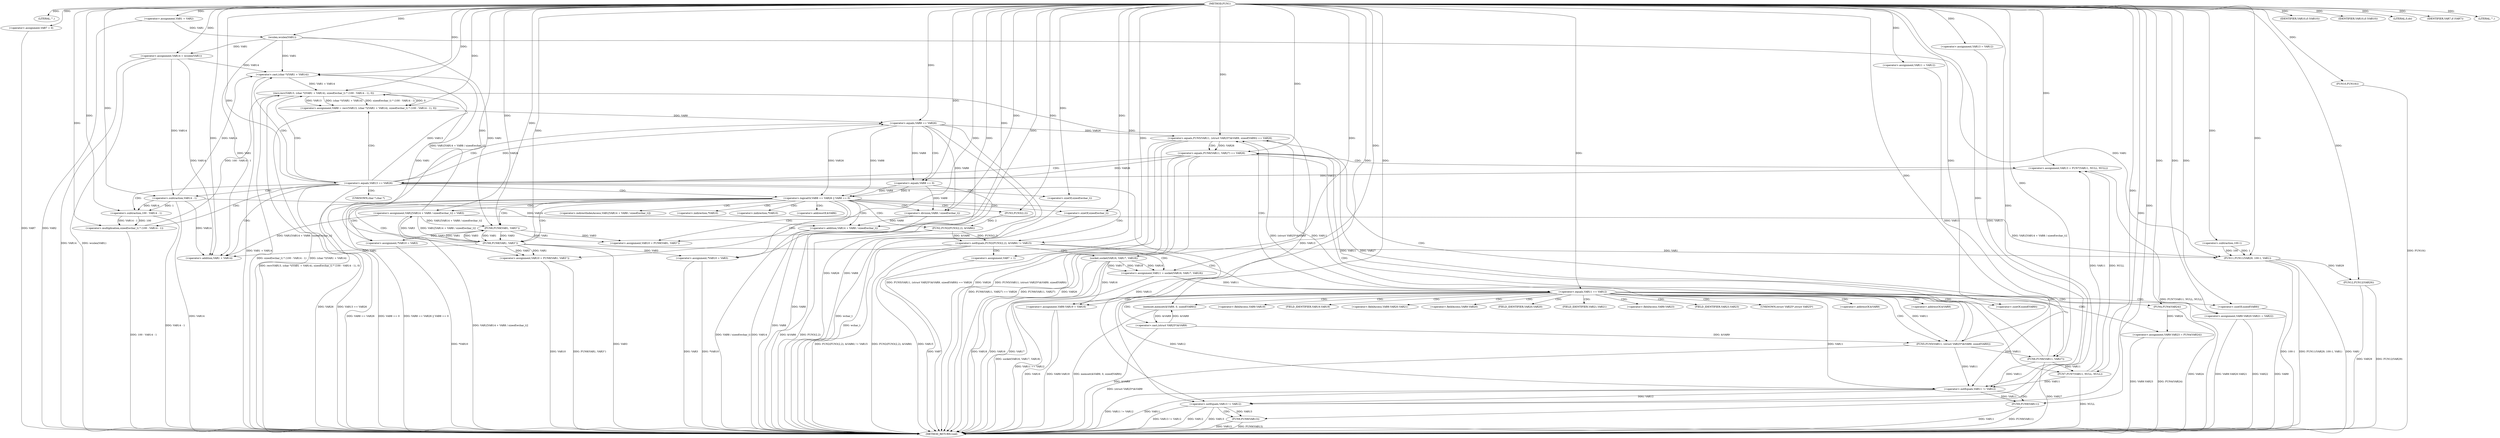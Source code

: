digraph FUN1 {  
"1000100" [label = "(METHOD,FUN1)" ]
"1000309" [label = "(METHOD_RETURN,void)" ]
"1000103" [label = "(LITERAL,\"\",)" ]
"1000104" [label = "(<operator>.assignment,VAR1 = VAR2)" ]
"1000112" [label = "(<operator>.assignment,VAR7 = 0)" ]
"1000119" [label = "(<operator>.assignment,VAR11 = VAR12)" ]
"1000123" [label = "(<operator>.assignment,VAR13 = VAR12)" ]
"1000127" [label = "(<operator>.assignment,VAR14 = wcslen(VAR1))" ]
"1000129" [label = "(wcslen,wcslen(VAR1))" ]
"1000134" [label = "(<operator>.notEquals,FUN2(FUN3(2,2), &VAR6) != VAR15)" ]
"1000135" [label = "(FUN2,FUN2(FUN3(2,2), &VAR6))" ]
"1000136" [label = "(FUN3,FUN3(2,2))" ]
"1000144" [label = "(<operator>.assignment,VAR7 = 1)" ]
"1000147" [label = "(<operator>.assignment,VAR11 = socket(VAR16, VAR17, VAR18))" ]
"1000149" [label = "(socket,socket(VAR16, VAR17, VAR18))" ]
"1000154" [label = "(<operator>.equals,VAR11 == VAR12)" ]
"1000159" [label = "(memset,memset(&VAR9, 0, sizeof(VAR9)))" ]
"1000163" [label = "(<operator>.sizeOf,sizeof(VAR9))" ]
"1000165" [label = "(<operator>.assignment,VAR9.VAR19 = VAR16)" ]
"1000170" [label = "(<operator>.assignment,VAR9.VAR20.VAR21 = VAR22)" ]
"1000177" [label = "(<operator>.assignment,VAR9.VAR23 = FUN4(VAR24))" ]
"1000181" [label = "(FUN4,FUN4(VAR24))" ]
"1000184" [label = "(<operator>.equals,FUN5(VAR11, (struct VAR25*)&VAR9, sizeof(VAR9)) == VAR26)" ]
"1000185" [label = "(FUN5,FUN5(VAR11, (struct VAR25*)&VAR9, sizeof(VAR9)))" ]
"1000187" [label = "(<operator>.cast,(struct VAR25*)&VAR9)" ]
"1000191" [label = "(<operator>.sizeOf,sizeof(VAR9))" ]
"1000197" [label = "(<operator>.equals,FUN6(VAR11, VAR27) == VAR26)" ]
"1000198" [label = "(FUN6,FUN6(VAR11, VAR27))" ]
"1000204" [label = "(<operator>.assignment,VAR13 = FUN7(VAR11, NULL, NULL))" ]
"1000206" [label = "(FUN7,FUN7(VAR11, NULL, NULL))" ]
"1000211" [label = "(<operator>.equals,VAR13 == VAR26)" ]
"1000216" [label = "(<operator>.assignment,VAR8 = recv(VAR13, (char *)(VAR1 + VAR14), sizeof(wchar_t) * (100 - VAR14 - 1), 0))" ]
"1000218" [label = "(recv,recv(VAR13, (char *)(VAR1 + VAR14), sizeof(wchar_t) * (100 - VAR14 - 1), 0))" ]
"1000220" [label = "(<operator>.cast,(char *)(VAR1 + VAR14))" ]
"1000222" [label = "(<operator>.addition,VAR1 + VAR14)" ]
"1000225" [label = "(<operator>.multiplication,sizeof(wchar_t) * (100 - VAR14 - 1))" ]
"1000226" [label = "(<operator>.sizeOf,sizeof(wchar_t))" ]
"1000228" [label = "(<operator>.subtraction,100 - VAR14 - 1)" ]
"1000230" [label = "(<operator>.subtraction,VAR14 - 1)" ]
"1000235" [label = "(<operator>.logicalOr,VAR8 == VAR26 || VAR8 == 0)" ]
"1000236" [label = "(<operator>.equals,VAR8 == VAR26)" ]
"1000239" [label = "(<operator>.equals,VAR8 == 0)" ]
"1000244" [label = "(<operator>.assignment,VAR1[VAR14 + VAR8 / sizeof(wchar_t)] = VAR3)" ]
"1000247" [label = "(<operator>.addition,VAR14 + VAR8 / sizeof(wchar_t))" ]
"1000249" [label = "(<operator>.division,VAR8 / sizeof(wchar_t))" ]
"1000251" [label = "(<operator>.sizeOf,sizeof(wchar_t))" ]
"1000254" [label = "(<operator>.assignment,VAR10 = FUN8(VAR1, VAR3''))" ]
"1000256" [label = "(FUN8,FUN8(VAR1, VAR3''))" ]
"1000260" [label = "(IDENTIFIER,VAR10,if (VAR10))" ]
"1000262" [label = "(<operator>.assignment,*VAR10 = VAR3)" ]
"1000266" [label = "(<operator>.assignment,VAR10 = FUN8(VAR1, VAR3''))" ]
"1000268" [label = "(FUN8,FUN8(VAR1, VAR3''))" ]
"1000272" [label = "(IDENTIFIER,VAR10,if (VAR10))" ]
"1000274" [label = "(<operator>.assignment,*VAR10 = VAR3)" ]
"1000278" [label = "(LITERAL,0,do)" ]
"1000280" [label = "(<operator>.notEquals,VAR11 != VAR12)" ]
"1000284" [label = "(FUN9,FUN9(VAR11))" ]
"1000287" [label = "(<operator>.notEquals,VAR13 != VAR12)" ]
"1000291" [label = "(FUN9,FUN9(VAR13))" ]
"1000294" [label = "(IDENTIFIER,VAR7,if (VAR7))" ]
"1000296" [label = "(FUN10,FUN10())" ]
"1000300" [label = "(LITERAL,\"\",)" ]
"1000301" [label = "(FUN11,FUN11(VAR29, 100-1, VAR1))" ]
"1000303" [label = "(<operator>.subtraction,100-1)" ]
"1000307" [label = "(FUN12,FUN12(VAR29))" ]
"1000139" [label = "(<operator>.addressOf,&VAR6)" ]
"1000160" [label = "(<operator>.addressOf,&VAR9)" ]
"1000166" [label = "(<operator>.fieldAccess,VAR9.VAR19)" ]
"1000168" [label = "(FIELD_IDENTIFIER,VAR19,VAR19)" ]
"1000171" [label = "(<operator>.fieldAccess,VAR9.VAR20.VAR21)" ]
"1000172" [label = "(<operator>.fieldAccess,VAR9.VAR20)" ]
"1000174" [label = "(FIELD_IDENTIFIER,VAR20,VAR20)" ]
"1000175" [label = "(FIELD_IDENTIFIER,VAR21,VAR21)" ]
"1000178" [label = "(<operator>.fieldAccess,VAR9.VAR23)" ]
"1000180" [label = "(FIELD_IDENTIFIER,VAR23,VAR23)" ]
"1000188" [label = "(UNKNOWN,struct VAR25*,struct VAR25*)" ]
"1000189" [label = "(<operator>.addressOf,&VAR9)" ]
"1000221" [label = "(UNKNOWN,char *,char *)" ]
"1000245" [label = "(<operator>.indirectIndexAccess,VAR1[VAR14 + VAR8 / sizeof(wchar_t)])" ]
"1000263" [label = "(<operator>.indirection,*VAR10)" ]
"1000275" [label = "(<operator>.indirection,*VAR10)" ]
  "1000291" -> "1000309"  [ label = "DDG: FUN9(VAR13)"] 
  "1000184" -> "1000309"  [ label = "DDG: FUN5(VAR11, (struct VAR25*)&VAR9, sizeof(VAR9))"] 
  "1000230" -> "1000309"  [ label = "DDG: VAR14"] 
  "1000197" -> "1000309"  [ label = "DDG: FUN6(VAR11, VAR27) == VAR26"] 
  "1000307" -> "1000309"  [ label = "DDG: VAR29"] 
  "1000181" -> "1000309"  [ label = "DDG: VAR24"] 
  "1000177" -> "1000309"  [ label = "DDG: VAR9.VAR23"] 
  "1000247" -> "1000309"  [ label = "DDG: VAR14"] 
  "1000159" -> "1000309"  [ label = "DDG: memset(&VAR9, 0, sizeof(VAR9))"] 
  "1000185" -> "1000309"  [ label = "DDG: (struct VAR25*)&VAR9"] 
  "1000218" -> "1000309"  [ label = "DDG: sizeof(wchar_t) * (100 - VAR14 - 1)"] 
  "1000197" -> "1000309"  [ label = "DDG: VAR26"] 
  "1000226" -> "1000309"  [ label = "DDG: wchar_t"] 
  "1000291" -> "1000309"  [ label = "DDG: VAR13"] 
  "1000236" -> "1000309"  [ label = "DDG: VAR8"] 
  "1000206" -> "1000309"  [ label = "DDG: NULL"] 
  "1000284" -> "1000309"  [ label = "DDG: VAR11"] 
  "1000284" -> "1000309"  [ label = "DDG: FUN9(VAR11)"] 
  "1000235" -> "1000309"  [ label = "DDG: VAR8 == VAR26"] 
  "1000149" -> "1000309"  [ label = "DDG: VAR17"] 
  "1000235" -> "1000309"  [ label = "DDG: VAR8 == 0"] 
  "1000274" -> "1000309"  [ label = "DDG: *VAR10"] 
  "1000165" -> "1000309"  [ label = "DDG: VAR16"] 
  "1000235" -> "1000309"  [ label = "DDG: VAR8 == VAR26 || VAR8 == 0"] 
  "1000280" -> "1000309"  [ label = "DDG: VAR11 != VAR12"] 
  "1000198" -> "1000309"  [ label = "DDG: VAR27"] 
  "1000296" -> "1000309"  [ label = "DDG: FUN10()"] 
  "1000287" -> "1000309"  [ label = "DDG: VAR13 != VAR12"] 
  "1000301" -> "1000309"  [ label = "DDG: 100-1"] 
  "1000239" -> "1000309"  [ label = "DDG: VAR8"] 
  "1000236" -> "1000309"  [ label = "DDG: VAR26"] 
  "1000225" -> "1000309"  [ label = "DDG: 100 - VAR14 - 1"] 
  "1000187" -> "1000309"  [ label = "DDG: &VAR9"] 
  "1000204" -> "1000309"  [ label = "DDG: FUN7(VAR11, NULL, NULL)"] 
  "1000307" -> "1000309"  [ label = "DDG: FUN12(VAR29)"] 
  "1000134" -> "1000309"  [ label = "DDG: VAR15"] 
  "1000135" -> "1000309"  [ label = "DDG: &VAR6"] 
  "1000165" -> "1000309"  [ label = "DDG: VAR9.VAR19"] 
  "1000184" -> "1000309"  [ label = "DDG: FUN5(VAR11, (struct VAR25*)&VAR9, sizeof(VAR9)) == VAR26"] 
  "1000149" -> "1000309"  [ label = "DDG: VAR18"] 
  "1000266" -> "1000309"  [ label = "DDG: FUN8(VAR1, VAR3'')"] 
  "1000251" -> "1000309"  [ label = "DDG: wchar_t"] 
  "1000127" -> "1000309"  [ label = "DDG: wcslen(VAR1)"] 
  "1000287" -> "1000309"  [ label = "DDG: VAR12"] 
  "1000266" -> "1000309"  [ label = "DDG: VAR10"] 
  "1000134" -> "1000309"  [ label = "DDG: FUN2(FUN3(2,2), &VAR6) != VAR15"] 
  "1000177" -> "1000309"  [ label = "DDG: FUN4(VAR24)"] 
  "1000301" -> "1000309"  [ label = "DDG: FUN11(VAR29, 100-1, VAR1)"] 
  "1000216" -> "1000309"  [ label = "DDG: recv(VAR13, (char *)(VAR1 + VAR14), sizeof(wchar_t) * (100 - VAR14 - 1), 0)"] 
  "1000262" -> "1000309"  [ label = "DDG: *VAR10"] 
  "1000220" -> "1000309"  [ label = "DDG: VAR1 + VAR14"] 
  "1000147" -> "1000309"  [ label = "DDG: socket(VAR16, VAR17, VAR18)"] 
  "1000301" -> "1000309"  [ label = "DDG: VAR1"] 
  "1000170" -> "1000309"  [ label = "DDG: VAR22"] 
  "1000154" -> "1000309"  [ label = "DDG: VAR11 == VAR12"] 
  "1000211" -> "1000309"  [ label = "DDG: VAR26"] 
  "1000134" -> "1000309"  [ label = "DDG: FUN2(FUN3(2,2), &VAR6)"] 
  "1000184" -> "1000309"  [ label = "DDG: VAR26"] 
  "1000112" -> "1000309"  [ label = "DDG: VAR7"] 
  "1000211" -> "1000309"  [ label = "DDG: VAR13 == VAR26"] 
  "1000280" -> "1000309"  [ label = "DDG: VAR11"] 
  "1000228" -> "1000309"  [ label = "DDG: VAR14 - 1"] 
  "1000135" -> "1000309"  [ label = "DDG: FUN3(2,2)"] 
  "1000274" -> "1000309"  [ label = "DDG: VAR3"] 
  "1000144" -> "1000309"  [ label = "DDG: VAR7"] 
  "1000287" -> "1000309"  [ label = "DDG: VAR13"] 
  "1000218" -> "1000309"  [ label = "DDG: (char *)(VAR1 + VAR14)"] 
  "1000170" -> "1000309"  [ label = "DDG: VAR9.VAR20.VAR21"] 
  "1000268" -> "1000309"  [ label = "DDG: VAR3"] 
  "1000149" -> "1000309"  [ label = "DDG: VAR16"] 
  "1000127" -> "1000309"  [ label = "DDG: VAR14"] 
  "1000249" -> "1000309"  [ label = "DDG: VAR8"] 
  "1000244" -> "1000309"  [ label = "DDG: VAR1[VAR14 + VAR8 / sizeof(wchar_t)]"] 
  "1000191" -> "1000309"  [ label = "DDG: VAR9"] 
  "1000104" -> "1000309"  [ label = "DDG: VAR2"] 
  "1000247" -> "1000309"  [ label = "DDG: VAR8 / sizeof(wchar_t)"] 
  "1000197" -> "1000309"  [ label = "DDG: FUN6(VAR11, VAR27)"] 
  "1000100" -> "1000103"  [ label = "DDG: "] 
  "1000100" -> "1000104"  [ label = "DDG: "] 
  "1000100" -> "1000112"  [ label = "DDG: "] 
  "1000100" -> "1000119"  [ label = "DDG: "] 
  "1000100" -> "1000123"  [ label = "DDG: "] 
  "1000129" -> "1000127"  [ label = "DDG: VAR1"] 
  "1000100" -> "1000127"  [ label = "DDG: "] 
  "1000104" -> "1000129"  [ label = "DDG: VAR1"] 
  "1000100" -> "1000129"  [ label = "DDG: "] 
  "1000135" -> "1000134"  [ label = "DDG: FUN3(2,2)"] 
  "1000135" -> "1000134"  [ label = "DDG: &VAR6"] 
  "1000136" -> "1000135"  [ label = "DDG: 2"] 
  "1000100" -> "1000136"  [ label = "DDG: "] 
  "1000100" -> "1000134"  [ label = "DDG: "] 
  "1000100" -> "1000144"  [ label = "DDG: "] 
  "1000149" -> "1000147"  [ label = "DDG: VAR16"] 
  "1000149" -> "1000147"  [ label = "DDG: VAR17"] 
  "1000149" -> "1000147"  [ label = "DDG: VAR18"] 
  "1000100" -> "1000147"  [ label = "DDG: "] 
  "1000100" -> "1000149"  [ label = "DDG: "] 
  "1000147" -> "1000154"  [ label = "DDG: VAR11"] 
  "1000100" -> "1000154"  [ label = "DDG: "] 
  "1000187" -> "1000159"  [ label = "DDG: &VAR9"] 
  "1000100" -> "1000159"  [ label = "DDG: "] 
  "1000100" -> "1000163"  [ label = "DDG: "] 
  "1000149" -> "1000165"  [ label = "DDG: VAR16"] 
  "1000100" -> "1000165"  [ label = "DDG: "] 
  "1000100" -> "1000170"  [ label = "DDG: "] 
  "1000181" -> "1000177"  [ label = "DDG: VAR24"] 
  "1000100" -> "1000181"  [ label = "DDG: "] 
  "1000185" -> "1000184"  [ label = "DDG: VAR11"] 
  "1000185" -> "1000184"  [ label = "DDG: (struct VAR25*)&VAR9"] 
  "1000154" -> "1000185"  [ label = "DDG: VAR11"] 
  "1000100" -> "1000185"  [ label = "DDG: "] 
  "1000187" -> "1000185"  [ label = "DDG: &VAR9"] 
  "1000159" -> "1000187"  [ label = "DDG: &VAR9"] 
  "1000100" -> "1000191"  [ label = "DDG: "] 
  "1000236" -> "1000184"  [ label = "DDG: VAR26"] 
  "1000100" -> "1000184"  [ label = "DDG: "] 
  "1000198" -> "1000197"  [ label = "DDG: VAR11"] 
  "1000198" -> "1000197"  [ label = "DDG: VAR27"] 
  "1000185" -> "1000198"  [ label = "DDG: VAR11"] 
  "1000100" -> "1000198"  [ label = "DDG: "] 
  "1000184" -> "1000197"  [ label = "DDG: VAR26"] 
  "1000100" -> "1000197"  [ label = "DDG: "] 
  "1000206" -> "1000204"  [ label = "DDG: VAR11"] 
  "1000206" -> "1000204"  [ label = "DDG: NULL"] 
  "1000100" -> "1000204"  [ label = "DDG: "] 
  "1000198" -> "1000206"  [ label = "DDG: VAR11"] 
  "1000100" -> "1000206"  [ label = "DDG: "] 
  "1000204" -> "1000211"  [ label = "DDG: VAR13"] 
  "1000100" -> "1000211"  [ label = "DDG: "] 
  "1000197" -> "1000211"  [ label = "DDG: VAR26"] 
  "1000218" -> "1000216"  [ label = "DDG: VAR13"] 
  "1000218" -> "1000216"  [ label = "DDG: (char *)(VAR1 + VAR14)"] 
  "1000218" -> "1000216"  [ label = "DDG: sizeof(wchar_t) * (100 - VAR14 - 1)"] 
  "1000218" -> "1000216"  [ label = "DDG: 0"] 
  "1000100" -> "1000216"  [ label = "DDG: "] 
  "1000211" -> "1000218"  [ label = "DDG: VAR13"] 
  "1000100" -> "1000218"  [ label = "DDG: "] 
  "1000220" -> "1000218"  [ label = "DDG: VAR1 + VAR14"] 
  "1000129" -> "1000220"  [ label = "DDG: VAR1"] 
  "1000268" -> "1000220"  [ label = "DDG: VAR1"] 
  "1000244" -> "1000220"  [ label = "DDG: VAR1[VAR14 + VAR8 / sizeof(wchar_t)]"] 
  "1000100" -> "1000220"  [ label = "DDG: "] 
  "1000127" -> "1000220"  [ label = "DDG: VAR14"] 
  "1000230" -> "1000220"  [ label = "DDG: VAR14"] 
  "1000129" -> "1000222"  [ label = "DDG: VAR1"] 
  "1000268" -> "1000222"  [ label = "DDG: VAR1"] 
  "1000244" -> "1000222"  [ label = "DDG: VAR1[VAR14 + VAR8 / sizeof(wchar_t)]"] 
  "1000100" -> "1000222"  [ label = "DDG: "] 
  "1000127" -> "1000222"  [ label = "DDG: VAR14"] 
  "1000230" -> "1000222"  [ label = "DDG: VAR14"] 
  "1000225" -> "1000218"  [ label = "DDG: 100 - VAR14 - 1"] 
  "1000100" -> "1000225"  [ label = "DDG: "] 
  "1000100" -> "1000226"  [ label = "DDG: "] 
  "1000228" -> "1000225"  [ label = "DDG: 100"] 
  "1000228" -> "1000225"  [ label = "DDG: VAR14 - 1"] 
  "1000100" -> "1000228"  [ label = "DDG: "] 
  "1000230" -> "1000228"  [ label = "DDG: VAR14"] 
  "1000230" -> "1000228"  [ label = "DDG: 1"] 
  "1000100" -> "1000230"  [ label = "DDG: "] 
  "1000127" -> "1000230"  [ label = "DDG: VAR14"] 
  "1000236" -> "1000235"  [ label = "DDG: VAR8"] 
  "1000236" -> "1000235"  [ label = "DDG: VAR26"] 
  "1000216" -> "1000236"  [ label = "DDG: VAR8"] 
  "1000100" -> "1000236"  [ label = "DDG: "] 
  "1000211" -> "1000236"  [ label = "DDG: VAR26"] 
  "1000239" -> "1000235"  [ label = "DDG: VAR8"] 
  "1000239" -> "1000235"  [ label = "DDG: 0"] 
  "1000236" -> "1000239"  [ label = "DDG: VAR8"] 
  "1000100" -> "1000239"  [ label = "DDG: "] 
  "1000268" -> "1000244"  [ label = "DDG: VAR3"] 
  "1000100" -> "1000244"  [ label = "DDG: "] 
  "1000230" -> "1000247"  [ label = "DDG: VAR14"] 
  "1000100" -> "1000247"  [ label = "DDG: "] 
  "1000249" -> "1000247"  [ label = "DDG: VAR8"] 
  "1000236" -> "1000249"  [ label = "DDG: VAR8"] 
  "1000239" -> "1000249"  [ label = "DDG: VAR8"] 
  "1000100" -> "1000249"  [ label = "DDG: "] 
  "1000100" -> "1000251"  [ label = "DDG: "] 
  "1000256" -> "1000254"  [ label = "DDG: VAR1"] 
  "1000256" -> "1000254"  [ label = "DDG: VAR3"] 
  "1000100" -> "1000254"  [ label = "DDG: "] 
  "1000244" -> "1000256"  [ label = "DDG: VAR1[VAR14 + VAR8 / sizeof(wchar_t)]"] 
  "1000100" -> "1000256"  [ label = "DDG: "] 
  "1000129" -> "1000256"  [ label = "DDG: VAR1"] 
  "1000268" -> "1000256"  [ label = "DDG: VAR1"] 
  "1000268" -> "1000256"  [ label = "DDG: VAR3"] 
  "1000100" -> "1000260"  [ label = "DDG: "] 
  "1000256" -> "1000262"  [ label = "DDG: VAR3"] 
  "1000100" -> "1000262"  [ label = "DDG: "] 
  "1000268" -> "1000266"  [ label = "DDG: VAR1"] 
  "1000268" -> "1000266"  [ label = "DDG: VAR3"] 
  "1000100" -> "1000266"  [ label = "DDG: "] 
  "1000256" -> "1000268"  [ label = "DDG: VAR1"] 
  "1000244" -> "1000268"  [ label = "DDG: VAR1[VAR14 + VAR8 / sizeof(wchar_t)]"] 
  "1000100" -> "1000268"  [ label = "DDG: "] 
  "1000256" -> "1000268"  [ label = "DDG: VAR3"] 
  "1000100" -> "1000272"  [ label = "DDG: "] 
  "1000268" -> "1000274"  [ label = "DDG: VAR3"] 
  "1000100" -> "1000274"  [ label = "DDG: "] 
  "1000100" -> "1000278"  [ label = "DDG: "] 
  "1000185" -> "1000280"  [ label = "DDG: VAR11"] 
  "1000154" -> "1000280"  [ label = "DDG: VAR11"] 
  "1000206" -> "1000280"  [ label = "DDG: VAR11"] 
  "1000198" -> "1000280"  [ label = "DDG: VAR11"] 
  "1000119" -> "1000280"  [ label = "DDG: VAR11"] 
  "1000100" -> "1000280"  [ label = "DDG: "] 
  "1000154" -> "1000280"  [ label = "DDG: VAR12"] 
  "1000280" -> "1000284"  [ label = "DDG: VAR11"] 
  "1000100" -> "1000284"  [ label = "DDG: "] 
  "1000218" -> "1000287"  [ label = "DDG: VAR13"] 
  "1000211" -> "1000287"  [ label = "DDG: VAR13"] 
  "1000123" -> "1000287"  [ label = "DDG: VAR13"] 
  "1000100" -> "1000287"  [ label = "DDG: "] 
  "1000280" -> "1000287"  [ label = "DDG: VAR12"] 
  "1000287" -> "1000291"  [ label = "DDG: VAR13"] 
  "1000100" -> "1000291"  [ label = "DDG: "] 
  "1000100" -> "1000294"  [ label = "DDG: "] 
  "1000100" -> "1000296"  [ label = "DDG: "] 
  "1000100" -> "1000300"  [ label = "DDG: "] 
  "1000100" -> "1000301"  [ label = "DDG: "] 
  "1000303" -> "1000301"  [ label = "DDG: 100"] 
  "1000303" -> "1000301"  [ label = "DDG: 1"] 
  "1000100" -> "1000303"  [ label = "DDG: "] 
  "1000129" -> "1000301"  [ label = "DDG: VAR1"] 
  "1000268" -> "1000301"  [ label = "DDG: VAR1"] 
  "1000244" -> "1000301"  [ label = "DDG: VAR1[VAR14 + VAR8 / sizeof(wchar_t)]"] 
  "1000301" -> "1000307"  [ label = "DDG: VAR29"] 
  "1000100" -> "1000307"  [ label = "DDG: "] 
  "1000134" -> "1000144"  [ label = "CDG: "] 
  "1000134" -> "1000149"  [ label = "CDG: "] 
  "1000134" -> "1000154"  [ label = "CDG: "] 
  "1000134" -> "1000147"  [ label = "CDG: "] 
  "1000154" -> "1000174"  [ label = "CDG: "] 
  "1000154" -> "1000191"  [ label = "CDG: "] 
  "1000154" -> "1000166"  [ label = "CDG: "] 
  "1000154" -> "1000180"  [ label = "CDG: "] 
  "1000154" -> "1000165"  [ label = "CDG: "] 
  "1000154" -> "1000188"  [ label = "CDG: "] 
  "1000154" -> "1000175"  [ label = "CDG: "] 
  "1000154" -> "1000160"  [ label = "CDG: "] 
  "1000154" -> "1000187"  [ label = "CDG: "] 
  "1000154" -> "1000185"  [ label = "CDG: "] 
  "1000154" -> "1000172"  [ label = "CDG: "] 
  "1000154" -> "1000189"  [ label = "CDG: "] 
  "1000154" -> "1000163"  [ label = "CDG: "] 
  "1000154" -> "1000168"  [ label = "CDG: "] 
  "1000154" -> "1000178"  [ label = "CDG: "] 
  "1000154" -> "1000159"  [ label = "CDG: "] 
  "1000154" -> "1000170"  [ label = "CDG: "] 
  "1000154" -> "1000171"  [ label = "CDG: "] 
  "1000154" -> "1000184"  [ label = "CDG: "] 
  "1000154" -> "1000177"  [ label = "CDG: "] 
  "1000154" -> "1000181"  [ label = "CDG: "] 
  "1000184" -> "1000197"  [ label = "CDG: "] 
  "1000184" -> "1000198"  [ label = "CDG: "] 
  "1000197" -> "1000211"  [ label = "CDG: "] 
  "1000197" -> "1000204"  [ label = "CDG: "] 
  "1000197" -> "1000206"  [ label = "CDG: "] 
  "1000211" -> "1000221"  [ label = "CDG: "] 
  "1000211" -> "1000216"  [ label = "CDG: "] 
  "1000211" -> "1000236"  [ label = "CDG: "] 
  "1000211" -> "1000222"  [ label = "CDG: "] 
  "1000211" -> "1000235"  [ label = "CDG: "] 
  "1000211" -> "1000220"  [ label = "CDG: "] 
  "1000211" -> "1000226"  [ label = "CDG: "] 
  "1000211" -> "1000230"  [ label = "CDG: "] 
  "1000211" -> "1000225"  [ label = "CDG: "] 
  "1000211" -> "1000218"  [ label = "CDG: "] 
  "1000211" -> "1000228"  [ label = "CDG: "] 
  "1000235" -> "1000268"  [ label = "CDG: "] 
  "1000235" -> "1000244"  [ label = "CDG: "] 
  "1000235" -> "1000251"  [ label = "CDG: "] 
  "1000235" -> "1000254"  [ label = "CDG: "] 
  "1000235" -> "1000245"  [ label = "CDG: "] 
  "1000235" -> "1000247"  [ label = "CDG: "] 
  "1000235" -> "1000266"  [ label = "CDG: "] 
  "1000235" -> "1000249"  [ label = "CDG: "] 
  "1000235" -> "1000256"  [ label = "CDG: "] 
  "1000235" -> "1000263"  [ label = "CDG: "] 
  "1000235" -> "1000262"  [ label = "CDG: "] 
  "1000235" -> "1000274"  [ label = "CDG: "] 
  "1000235" -> "1000275"  [ label = "CDG: "] 
  "1000235" -> "1000139"  [ label = "CDG: "] 
  "1000235" -> "1000135"  [ label = "CDG: "] 
  "1000235" -> "1000136"  [ label = "CDG: "] 
  "1000235" -> "1000134"  [ label = "CDG: "] 
  "1000236" -> "1000239"  [ label = "CDG: "] 
  "1000280" -> "1000284"  [ label = "CDG: "] 
  "1000287" -> "1000291"  [ label = "CDG: "] 
}

